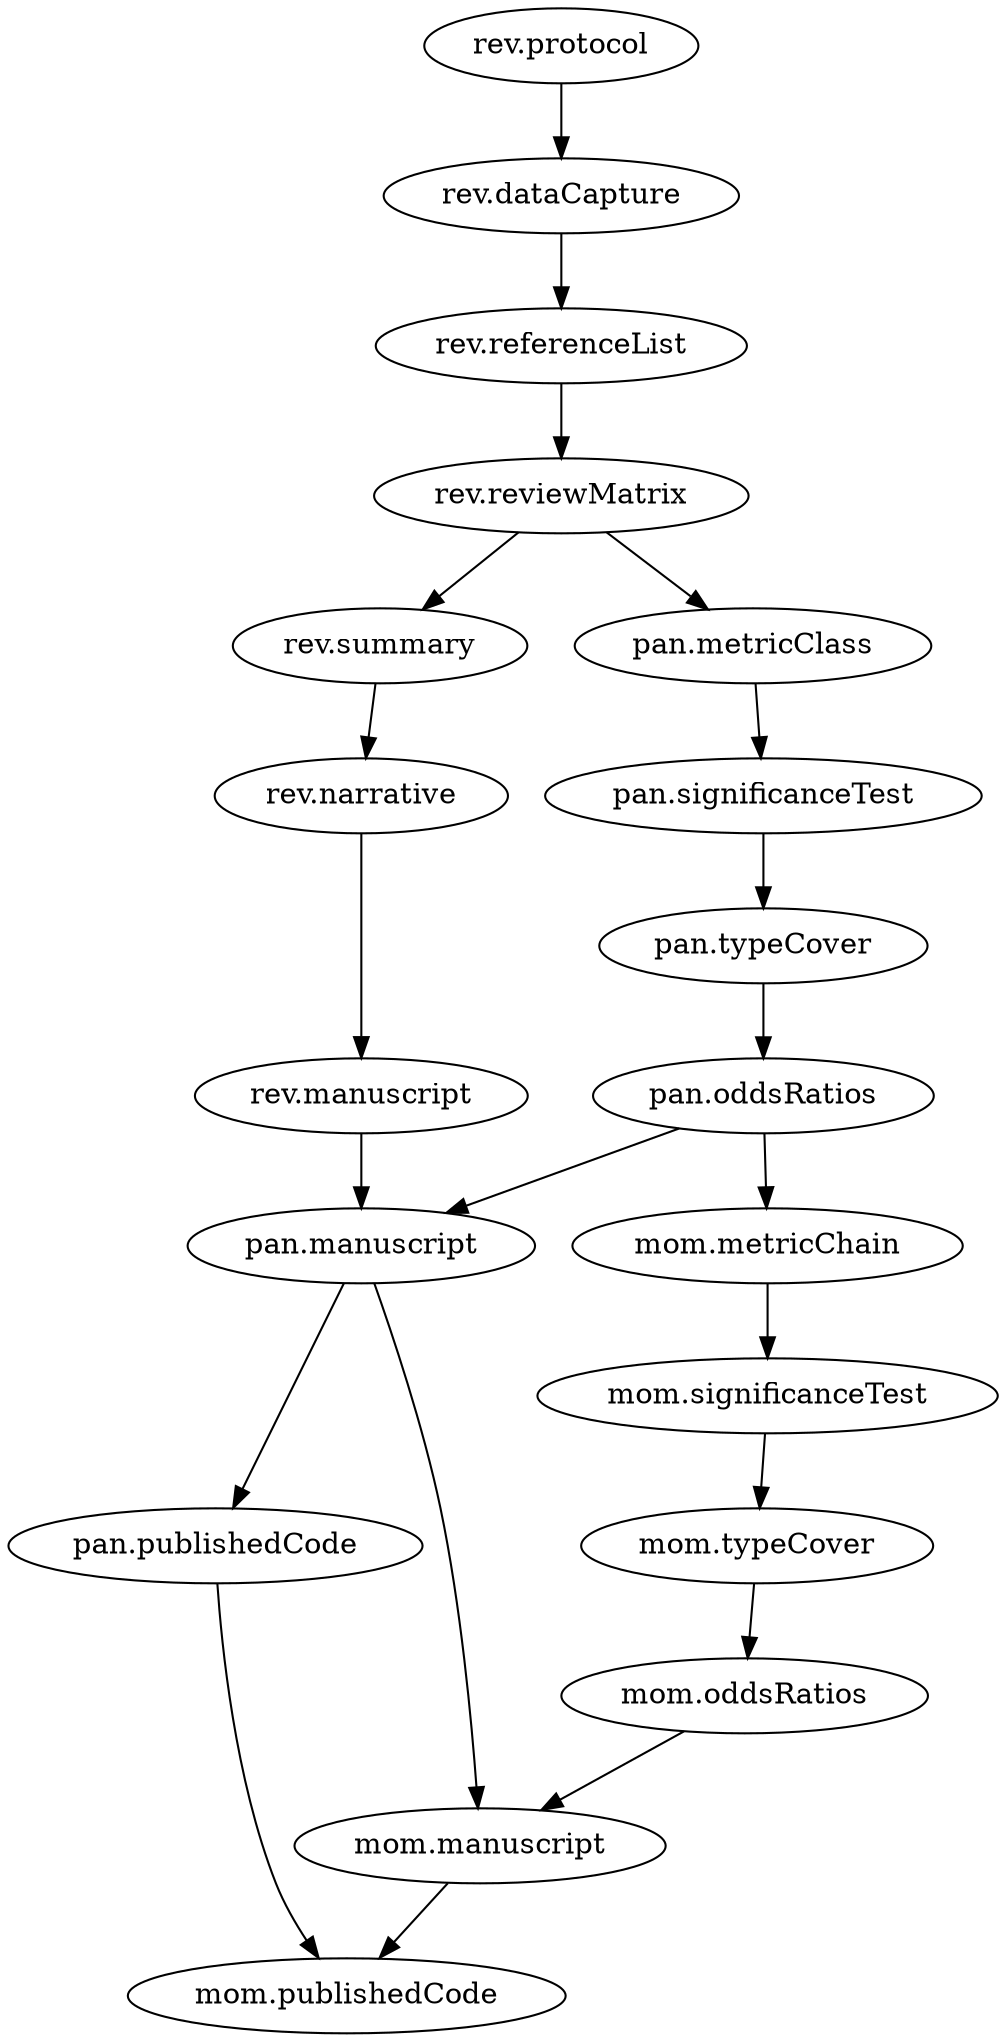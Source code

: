 digraph research {
/* Nodes */
    0 [label="rev.protocol"];
    1 [label="rev.dataCapture"];
    2 [label="rev.referenceList"];
    3 [label="rev.reviewMatrix"];
    4 [label="rev.summary"];
    5 [label="rev.narrative"];
    6 [label="rev.manuscript"];
    7 [label="pan.metricClass"];
    8 [label="pan.significanceTest"];
    9 [label="pan.typeCover"];
    10 [label="pan.oddsRatios"];
    11 [label="pan.manuscript"];
    12 [label="pan.publishedCode"];
    13 [label="mom.metricChain"];
    14 [label="mom.significanceTest"];
    15 [label="mom.typeCover"];
    16 [label="mom.oddsRatios"];
    17 [label="mom.manuscript"];
    18 [label="mom.publishedCode"];
/* Edges */
    0 -> 1
    1 -> 2
    2 -> 3
    3 -> 4, 7
    4 -> 5
    5 -> 6
    6 -> 11
    7 -> 8
    8 -> 9
    9 -> 10
    10 -> 11, 13
    11 -> 12, 17
    13 -> 14
    14 -> 15
    15 -> 16
    16 -> 17
    17, 12 -> 18
}
